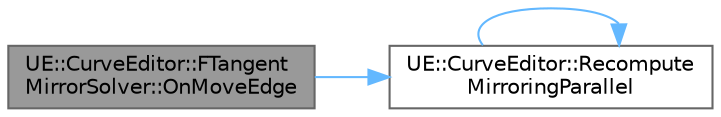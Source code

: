digraph "UE::CurveEditor::FTangentMirrorSolver::OnMoveEdge"
{
 // INTERACTIVE_SVG=YES
 // LATEX_PDF_SIZE
  bgcolor="transparent";
  edge [fontname=Helvetica,fontsize=10,labelfontname=Helvetica,labelfontsize=10];
  node [fontname=Helvetica,fontsize=10,shape=box,height=0.2,width=0.4];
  rankdir="LR";
  Node1 [id="Node000001",label="UE::CurveEditor::FTangent\lMirrorSolver::OnMoveEdge",height=0.2,width=0.4,color="gray40", fillcolor="grey60", style="filled", fontcolor="black",tooltip="Recomputes the tangents angles and updates the key attributes."];
  Node1 -> Node2 [id="edge1_Node000001_Node000002",color="steelblue1",style="solid",tooltip=" "];
  Node2 [id="Node000002",label="UE::CurveEditor::Recompute\lMirroringParallel",height=0.2,width=0.4,color="grey40", fillcolor="white", style="filled",URL="$d0/d8c/namespaceUE_1_1CurveEditor.html#a9c5ad956b98682764bb0c7c68a620702",tooltip="Mirrors the tangents stores in InCurveData."];
  Node2 -> Node2 [id="edge2_Node000002_Node000002",color="steelblue1",style="solid",tooltip=" "];
}
